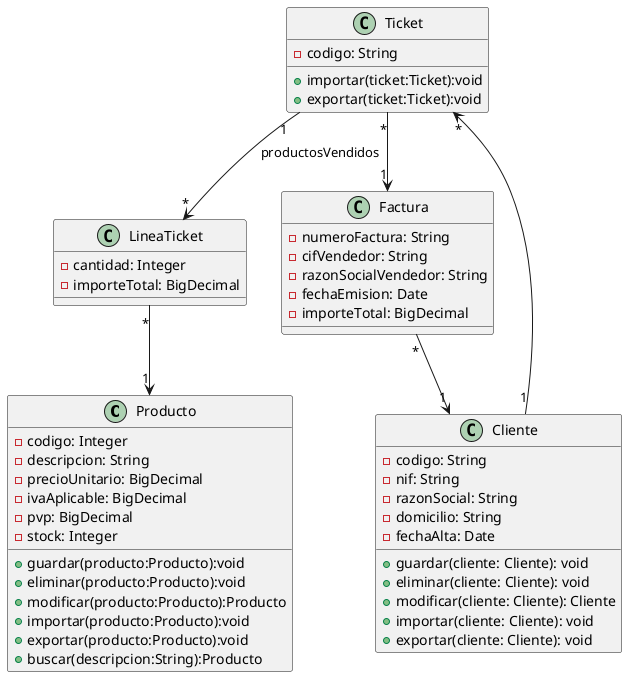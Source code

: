 @startuml
class Producto {
- codigo: Integer
- descripcion: String
- precioUnitario: BigDecimal
- ivaAplicable: BigDecimal
- pvp: BigDecimal
- stock: Integer

+ guardar(producto:Producto):void
+ eliminar(producto:Producto):void  
+ modificar(producto:Producto):Producto
+ importar(producto:Producto):void
+ exportar(producto:Producto):void
+ buscar(descripcion:String):Producto
}

class Ticket {
- codigo: String
+ importar(ticket:Ticket):void
+ exportar(ticket:Ticket):void  
}

class LineaTicket {
- cantidad: Integer
- importeTotal: BigDecimal
}

class Cliente {
- codigo: String
- nif: String
- razonSocial: String
- domicilio: String
- fechaAlta: Date

+ guardar(cliente: Cliente): void
+ eliminar(cliente: Cliente): void
+ modificar(cliente: Cliente): Cliente
+ importar(cliente: Cliente): void
+ exportar(cliente: Cliente): void
}

class Factura {
- numeroFactura: String
- cifVendedor: String
- razonSocialVendedor: String
- fechaEmision: Date
- importeTotal: BigDecimal

}

Ticket "1" --> "*" LineaTicket : productosVendidos
Cliente "1" --> "*" Ticket
LineaTicket "*" --> "1" Producto
Factura "*" --> "1" Cliente
Ticket "*" --> "1" Factura
@enduml

